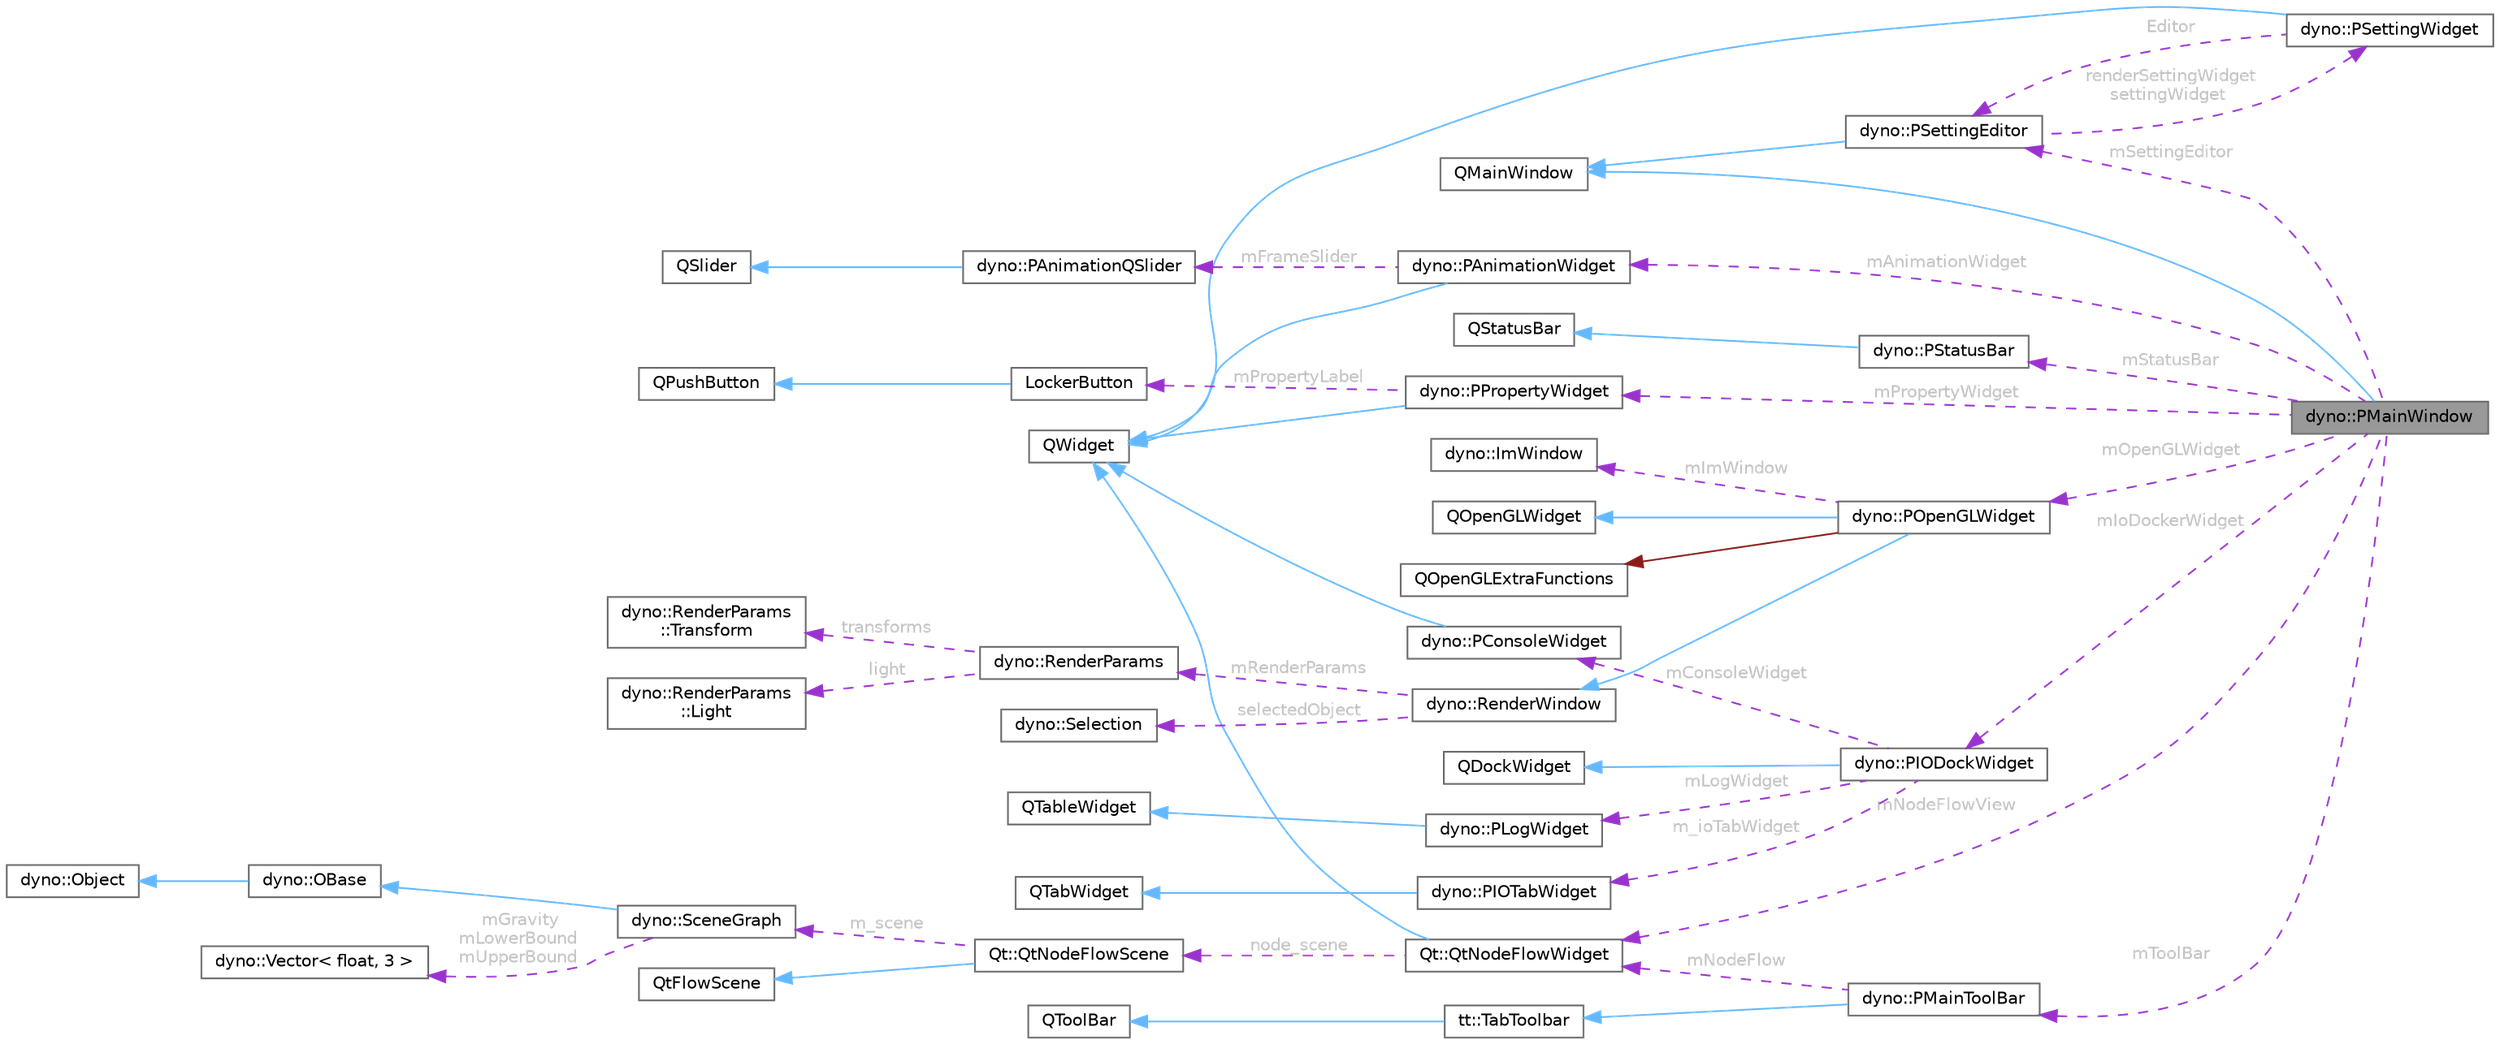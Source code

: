 digraph "dyno::PMainWindow"
{
 // LATEX_PDF_SIZE
  bgcolor="transparent";
  edge [fontname=Helvetica,fontsize=10,labelfontname=Helvetica,labelfontsize=10];
  node [fontname=Helvetica,fontsize=10,shape=box,height=0.2,width=0.4];
  rankdir="LR";
  Node1 [id="Node000001",label="dyno::PMainWindow",height=0.2,width=0.4,color="gray40", fillcolor="grey60", style="filled", fontcolor="black",tooltip=" "];
  Node2 -> Node1 [id="edge1_Node000001_Node000002",dir="back",color="steelblue1",style="solid",tooltip=" "];
  Node2 [id="Node000002",label="QMainWindow",height=0.2,width=0.4,color="gray40", fillcolor="white", style="filled",tooltip=" "];
  Node3 -> Node1 [id="edge2_Node000001_Node000003",dir="back",color="darkorchid3",style="dashed",tooltip=" ",label=" mNodeFlowView",fontcolor="grey" ];
  Node3 [id="Node000003",label="Qt::QtNodeFlowWidget",height=0.2,width=0.4,color="gray40", fillcolor="white", style="filled",URL="$class_qt_1_1_qt_node_flow_widget.html",tooltip=" "];
  Node4 -> Node3 [id="edge3_Node000003_Node000004",dir="back",color="steelblue1",style="solid",tooltip=" "];
  Node4 [id="Node000004",label="QWidget",height=0.2,width=0.4,color="gray40", fillcolor="white", style="filled",tooltip=" "];
  Node5 -> Node3 [id="edge4_Node000003_Node000005",dir="back",color="darkorchid3",style="dashed",tooltip=" ",label=" node_scene",fontcolor="grey" ];
  Node5 [id="Node000005",label="Qt::QtNodeFlowScene",height=0.2,width=0.4,color="gray40", fillcolor="white", style="filled",URL="$class_qt_1_1_qt_node_flow_scene.html",tooltip="Scene holds connections and nodes."];
  Node6 -> Node5 [id="edge5_Node000005_Node000006",dir="back",color="steelblue1",style="solid",tooltip=" "];
  Node6 [id="Node000006",label="QtFlowScene",height=0.2,width=0.4,color="gray40", fillcolor="white", style="filled",tooltip=" "];
  Node7 -> Node5 [id="edge6_Node000005_Node000007",dir="back",color="darkorchid3",style="dashed",tooltip=" ",label=" m_scene",fontcolor="grey" ];
  Node7 [id="Node000007",label="dyno::SceneGraph",height=0.2,width=0.4,color="gray40", fillcolor="white", style="filled",URL="$classdyno_1_1_scene_graph.html",tooltip=" "];
  Node8 -> Node7 [id="edge7_Node000007_Node000008",dir="back",color="steelblue1",style="solid",tooltip=" "];
  Node8 [id="Node000008",label="dyno::OBase",height=0.2,width=0.4,color="gray40", fillcolor="white", style="filled",URL="$classdyno_1_1_o_base.html",tooltip=" "];
  Node9 -> Node8 [id="edge8_Node000008_Node000009",dir="back",color="steelblue1",style="solid",tooltip=" "];
  Node9 [id="Node000009",label="dyno::Object",height=0.2,width=0.4,color="gray40", fillcolor="white", style="filled",URL="$classdyno_1_1_object.html",tooltip=" "];
  Node10 -> Node7 [id="edge9_Node000007_Node000010",dir="back",color="darkorchid3",style="dashed",tooltip=" ",label=" mGravity\nmLowerBound\nmUpperBound",fontcolor="grey" ];
  Node10 [id="Node000010",label="dyno::Vector\< float, 3 \>",height=0.2,width=0.4,color="gray40", fillcolor="white", style="filled",URL="$classdyno_1_1_vector.html",tooltip=" "];
  Node11 -> Node1 [id="edge10_Node000001_Node000011",dir="back",color="darkorchid3",style="dashed",tooltip=" ",label=" mStatusBar",fontcolor="grey" ];
  Node11 [id="Node000011",label="dyno::PStatusBar",height=0.2,width=0.4,color="gray40", fillcolor="white", style="filled",URL="$classdyno_1_1_p_status_bar.html",tooltip=" "];
  Node12 -> Node11 [id="edge11_Node000011_Node000012",dir="back",color="steelblue1",style="solid",tooltip=" "];
  Node12 [id="Node000012",label="QStatusBar",height=0.2,width=0.4,color="gray40", fillcolor="white", style="filled",tooltip=" "];
  Node13 -> Node1 [id="edge12_Node000001_Node000013",dir="back",color="darkorchid3",style="dashed",tooltip=" ",label=" mOpenGLWidget",fontcolor="grey" ];
  Node13 [id="Node000013",label="dyno::POpenGLWidget",height=0.2,width=0.4,color="gray40", fillcolor="white", style="filled",URL="$classdyno_1_1_p_open_g_l_widget.html",tooltip=" "];
  Node14 -> Node13 [id="edge13_Node000013_Node000014",dir="back",color="steelblue1",style="solid",tooltip=" "];
  Node14 [id="Node000014",label="QOpenGLWidget",height=0.2,width=0.4,color="gray40", fillcolor="white", style="filled",tooltip=" "];
  Node15 -> Node13 [id="edge14_Node000013_Node000015",dir="back",color="firebrick4",style="solid",tooltip=" "];
  Node15 [id="Node000015",label="QOpenGLExtraFunctions",height=0.2,width=0.4,color="gray40", fillcolor="white", style="filled",tooltip=" "];
  Node16 -> Node13 [id="edge15_Node000013_Node000016",dir="back",color="steelblue1",style="solid",tooltip=" "];
  Node16 [id="Node000016",label="dyno::RenderWindow",height=0.2,width=0.4,color="gray40", fillcolor="white", style="filled",URL="$classdyno_1_1_render_window.html",tooltip=" "];
  Node17 -> Node16 [id="edge16_Node000016_Node000017",dir="back",color="darkorchid3",style="dashed",tooltip=" ",label=" mRenderParams",fontcolor="grey" ];
  Node17 [id="Node000017",label="dyno::RenderParams",height=0.2,width=0.4,color="gray40", fillcolor="white", style="filled",URL="$structdyno_1_1_render_params.html",tooltip=" "];
  Node18 -> Node17 [id="edge17_Node000017_Node000018",dir="back",color="darkorchid3",style="dashed",tooltip=" ",label=" transforms",fontcolor="grey" ];
  Node18 [id="Node000018",label="dyno::RenderParams\l::Transform",height=0.2,width=0.4,color="gray40", fillcolor="white", style="filled",URL="$structdyno_1_1_render_params_1_1_transform.html",tooltip=" "];
  Node19 -> Node17 [id="edge18_Node000017_Node000019",dir="back",color="darkorchid3",style="dashed",tooltip=" ",label=" light",fontcolor="grey" ];
  Node19 [id="Node000019",label="dyno::RenderParams\l::Light",height=0.2,width=0.4,color="gray40", fillcolor="white", style="filled",URL="$structdyno_1_1_render_params_1_1_light.html",tooltip=" "];
  Node20 -> Node16 [id="edge19_Node000016_Node000020",dir="back",color="darkorchid3",style="dashed",tooltip=" ",label=" selectedObject",fontcolor="grey" ];
  Node20 [id="Node000020",label="dyno::Selection",height=0.2,width=0.4,color="gray40", fillcolor="white", style="filled",URL="$structdyno_1_1_selection.html",tooltip=" "];
  Node21 -> Node13 [id="edge20_Node000013_Node000021",dir="back",color="darkorchid3",style="dashed",tooltip=" ",label=" mImWindow",fontcolor="grey" ];
  Node21 [id="Node000021",label="dyno::ImWindow",height=0.2,width=0.4,color="gray40", fillcolor="white", style="filled",URL="$classdyno_1_1_im_window.html",tooltip=" "];
  Node22 -> Node1 [id="edge21_Node000001_Node000022",dir="back",color="darkorchid3",style="dashed",tooltip=" ",label=" mPropertyWidget",fontcolor="grey" ];
  Node22 [id="Node000022",label="dyno::PPropertyWidget",height=0.2,width=0.4,color="gray40", fillcolor="white", style="filled",URL="$classdyno_1_1_p_property_widget.html",tooltip=" "];
  Node4 -> Node22 [id="edge22_Node000022_Node000004",dir="back",color="steelblue1",style="solid",tooltip=" "];
  Node23 -> Node22 [id="edge23_Node000022_Node000023",dir="back",color="darkorchid3",style="dashed",tooltip=" ",label=" mPropertyLabel",fontcolor="grey" ];
  Node23 [id="Node000023",label="LockerButton",height=0.2,width=0.4,color="gray40", fillcolor="white", style="filled",URL="$class_locker_button.html",tooltip=" "];
  Node24 -> Node23 [id="edge24_Node000023_Node000024",dir="back",color="steelblue1",style="solid",tooltip=" "];
  Node24 [id="Node000024",label="QPushButton",height=0.2,width=0.4,color="gray40", fillcolor="white", style="filled",tooltip=" "];
  Node25 -> Node1 [id="edge25_Node000001_Node000025",dir="back",color="darkorchid3",style="dashed",tooltip=" ",label=" mAnimationWidget",fontcolor="grey" ];
  Node25 [id="Node000025",label="dyno::PAnimationWidget",height=0.2,width=0.4,color="gray40", fillcolor="white", style="filled",URL="$classdyno_1_1_p_animation_widget.html",tooltip=" "];
  Node4 -> Node25 [id="edge26_Node000025_Node000004",dir="back",color="steelblue1",style="solid",tooltip=" "];
  Node26 -> Node25 [id="edge27_Node000025_Node000026",dir="back",color="darkorchid3",style="dashed",tooltip=" ",label=" mFrameSlider",fontcolor="grey" ];
  Node26 [id="Node000026",label="dyno::PAnimationQSlider",height=0.2,width=0.4,color="gray40", fillcolor="white", style="filled",URL="$classdyno_1_1_p_animation_q_slider.html",tooltip=" "];
  Node27 -> Node26 [id="edge28_Node000026_Node000027",dir="back",color="steelblue1",style="solid",tooltip=" "];
  Node27 [id="Node000027",label="QSlider",height=0.2,width=0.4,color="gray40", fillcolor="white", style="filled",tooltip=" "];
  Node28 -> Node1 [id="edge29_Node000001_Node000028",dir="back",color="darkorchid3",style="dashed",tooltip=" ",label=" mToolBar",fontcolor="grey" ];
  Node28 [id="Node000028",label="dyno::PMainToolBar",height=0.2,width=0.4,color="gray40", fillcolor="white", style="filled",URL="$classdyno_1_1_p_main_tool_bar.html",tooltip=" "];
  Node29 -> Node28 [id="edge30_Node000028_Node000029",dir="back",color="steelblue1",style="solid",tooltip=" "];
  Node29 [id="Node000029",label="tt::TabToolbar",height=0.2,width=0.4,color="gray40", fillcolor="white", style="filled",URL="$classtt_1_1_tab_toolbar.html",tooltip=" "];
  Node30 -> Node29 [id="edge31_Node000029_Node000030",dir="back",color="steelblue1",style="solid",tooltip=" "];
  Node30 [id="Node000030",label="QToolBar",height=0.2,width=0.4,color="gray40", fillcolor="white", style="filled",tooltip=" "];
  Node3 -> Node28 [id="edge32_Node000028_Node000003",dir="back",color="darkorchid3",style="dashed",tooltip=" ",label=" mNodeFlow",fontcolor="grey" ];
  Node31 -> Node1 [id="edge33_Node000001_Node000031",dir="back",color="darkorchid3",style="dashed",tooltip=" ",label=" mIoDockerWidget",fontcolor="grey" ];
  Node31 [id="Node000031",label="dyno::PIODockWidget",height=0.2,width=0.4,color="gray40", fillcolor="white", style="filled",URL="$classdyno_1_1_p_i_o_dock_widget.html",tooltip=" "];
  Node32 -> Node31 [id="edge34_Node000031_Node000032",dir="back",color="steelblue1",style="solid",tooltip=" "];
  Node32 [id="Node000032",label="QDockWidget",height=0.2,width=0.4,color="gray40", fillcolor="white", style="filled",tooltip=" "];
  Node33 -> Node31 [id="edge35_Node000031_Node000033",dir="back",color="darkorchid3",style="dashed",tooltip=" ",label=" m_ioTabWidget",fontcolor="grey" ];
  Node33 [id="Node000033",label="dyno::PIOTabWidget",height=0.2,width=0.4,color="gray40", fillcolor="white", style="filled",URL="$classdyno_1_1_p_i_o_tab_widget.html",tooltip=" "];
  Node34 -> Node33 [id="edge36_Node000033_Node000034",dir="back",color="steelblue1",style="solid",tooltip=" "];
  Node34 [id="Node000034",label="QTabWidget",height=0.2,width=0.4,color="gray40", fillcolor="white", style="filled",tooltip=" "];
  Node35 -> Node31 [id="edge37_Node000031_Node000035",dir="back",color="darkorchid3",style="dashed",tooltip=" ",label=" mLogWidget",fontcolor="grey" ];
  Node35 [id="Node000035",label="dyno::PLogWidget",height=0.2,width=0.4,color="gray40", fillcolor="white", style="filled",URL="$classdyno_1_1_p_log_widget.html",tooltip=" "];
  Node36 -> Node35 [id="edge38_Node000035_Node000036",dir="back",color="steelblue1",style="solid",tooltip=" "];
  Node36 [id="Node000036",label="QTableWidget",height=0.2,width=0.4,color="gray40", fillcolor="white", style="filled",tooltip=" "];
  Node37 -> Node31 [id="edge39_Node000031_Node000037",dir="back",color="darkorchid3",style="dashed",tooltip=" ",label=" mConsoleWidget",fontcolor="grey" ];
  Node37 [id="Node000037",label="dyno::PConsoleWidget",height=0.2,width=0.4,color="gray40", fillcolor="white", style="filled",URL="$classdyno_1_1_p_console_widget.html",tooltip=" "];
  Node4 -> Node37 [id="edge40_Node000037_Node000004",dir="back",color="steelblue1",style="solid",tooltip=" "];
  Node38 -> Node1 [id="edge41_Node000001_Node000038",dir="back",color="darkorchid3",style="dashed",tooltip=" ",label=" mSettingEditor",fontcolor="grey" ];
  Node38 [id="Node000038",label="dyno::PSettingEditor",height=0.2,width=0.4,color="gray40", fillcolor="white", style="filled",URL="$classdyno_1_1_p_setting_editor.html",tooltip=" "];
  Node2 -> Node38 [id="edge42_Node000038_Node000002",dir="back",color="steelblue1",style="solid",tooltip=" "];
  Node39 -> Node38 [id="edge43_Node000038_Node000039",dir="back",color="darkorchid3",style="dashed",tooltip=" ",label=" renderSettingWidget\nsettingWidget",fontcolor="grey" ];
  Node39 [id="Node000039",label="dyno::PSettingWidget",height=0.2,width=0.4,color="gray40", fillcolor="white", style="filled",URL="$classdyno_1_1_p_setting_widget.html",tooltip=" "];
  Node4 -> Node39 [id="edge44_Node000039_Node000004",dir="back",color="steelblue1",style="solid",tooltip=" "];
  Node38 -> Node39 [id="edge45_Node000039_Node000038",dir="back",color="darkorchid3",style="dashed",tooltip=" ",label=" Editor",fontcolor="grey" ];
}
